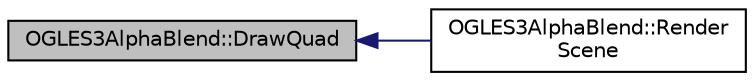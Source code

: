 digraph "OGLES3AlphaBlend::DrawQuad"
{
  edge [fontname="Helvetica",fontsize="10",labelfontname="Helvetica",labelfontsize="10"];
  node [fontname="Helvetica",fontsize="10",shape=record];
  rankdir="LR";
  Node1 [label="OGLES3AlphaBlend::DrawQuad",height=0.2,width=0.4,color="black", fillcolor="grey75", style="filled", fontcolor="black"];
  Node1 -> Node2 [dir="back",color="midnightblue",fontsize="10",style="solid",fontname="Helvetica"];
  Node2 [label="OGLES3AlphaBlend::Render\lScene",height=0.2,width=0.4,color="black", fillcolor="white", style="filled",URL="$class_o_g_l_e_s3_alpha_blend.html#a3c3eab828555aaabf30dc1c9a7419f8d"];
}
